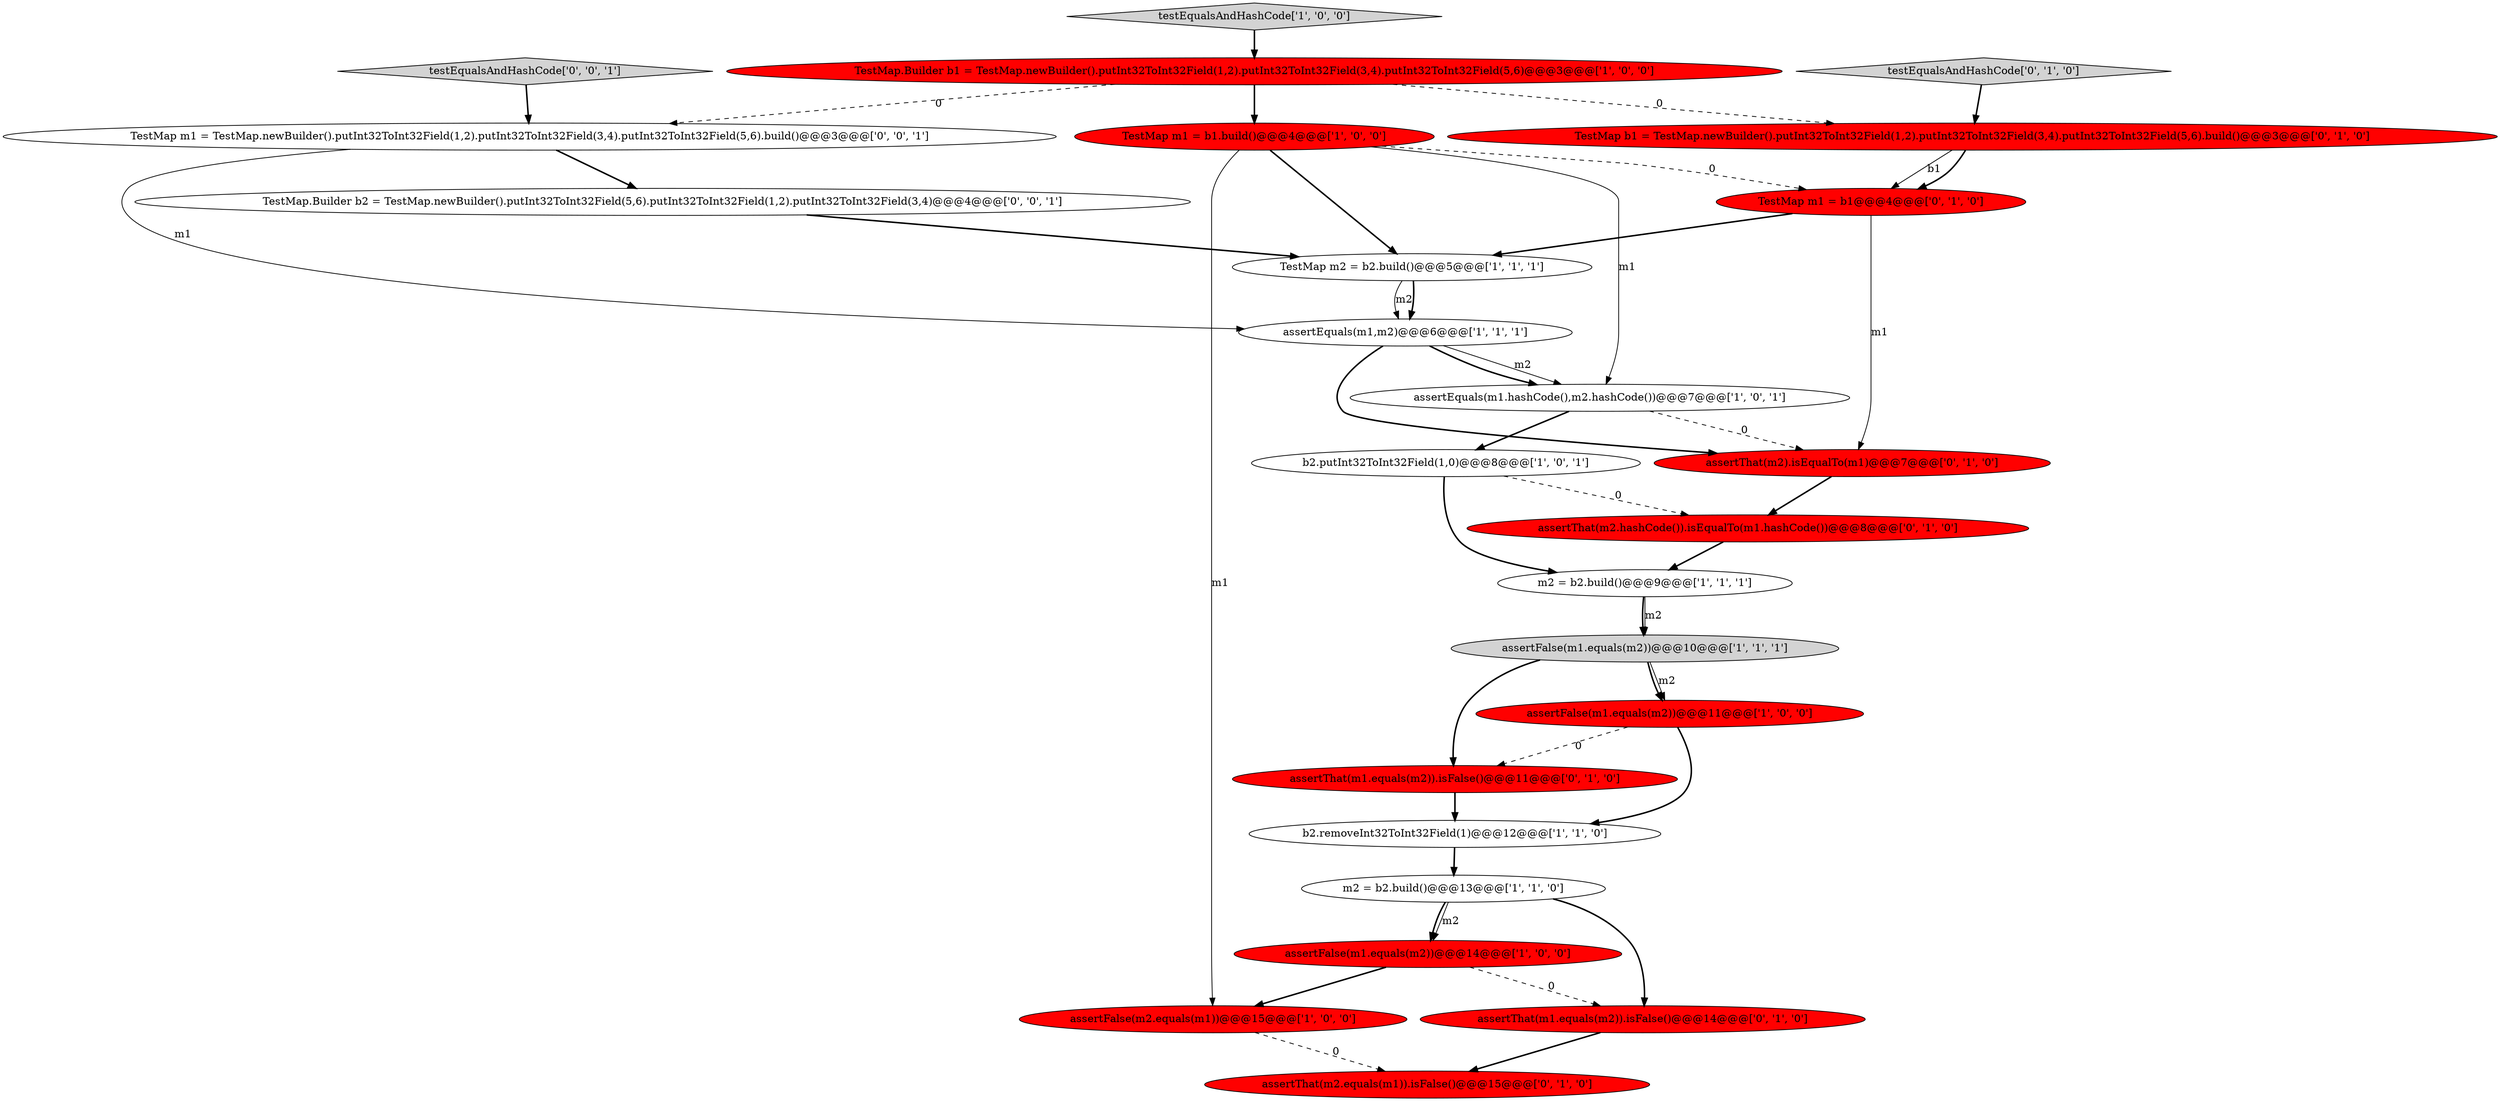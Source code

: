 digraph {
20 [style = filled, label = "assertThat(m1.equals(m2)).isFalse()@@@14@@@['0', '1', '0']", fillcolor = red, shape = ellipse image = "AAA1AAABBB2BBB"];
1 [style = filled, label = "m2 = b2.build()@@@9@@@['1', '1', '1']", fillcolor = white, shape = ellipse image = "AAA0AAABBB1BBB"];
11 [style = filled, label = "TestMap m1 = b1.build()@@@4@@@['1', '0', '0']", fillcolor = red, shape = ellipse image = "AAA1AAABBB1BBB"];
15 [style = filled, label = "assertThat(m1.equals(m2)).isFalse()@@@11@@@['0', '1', '0']", fillcolor = red, shape = ellipse image = "AAA1AAABBB2BBB"];
3 [style = filled, label = "assertFalse(m2.equals(m1))@@@15@@@['1', '0', '0']", fillcolor = red, shape = ellipse image = "AAA1AAABBB1BBB"];
18 [style = filled, label = "assertThat(m2).isEqualTo(m1)@@@7@@@['0', '1', '0']", fillcolor = red, shape = ellipse image = "AAA1AAABBB2BBB"];
22 [style = filled, label = "TestMap m1 = TestMap.newBuilder().putInt32ToInt32Field(1,2).putInt32ToInt32Field(3,4).putInt32ToInt32Field(5,6).build()@@@3@@@['0', '0', '1']", fillcolor = white, shape = ellipse image = "AAA0AAABBB3BBB"];
19 [style = filled, label = "assertThat(m2.equals(m1)).isFalse()@@@15@@@['0', '1', '0']", fillcolor = red, shape = ellipse image = "AAA1AAABBB2BBB"];
4 [style = filled, label = "assertFalse(m1.equals(m2))@@@10@@@['1', '1', '1']", fillcolor = lightgray, shape = ellipse image = "AAA0AAABBB1BBB"];
12 [style = filled, label = "assertFalse(m1.equals(m2))@@@14@@@['1', '0', '0']", fillcolor = red, shape = ellipse image = "AAA1AAABBB1BBB"];
5 [style = filled, label = "assertEquals(m1,m2)@@@6@@@['1', '1', '1']", fillcolor = white, shape = ellipse image = "AAA0AAABBB1BBB"];
21 [style = filled, label = "testEqualsAndHashCode['0', '1', '0']", fillcolor = lightgray, shape = diamond image = "AAA0AAABBB2BBB"];
7 [style = filled, label = "b2.removeInt32ToInt32Field(1)@@@12@@@['1', '1', '0']", fillcolor = white, shape = ellipse image = "AAA0AAABBB1BBB"];
24 [style = filled, label = "testEqualsAndHashCode['0', '0', '1']", fillcolor = lightgray, shape = diamond image = "AAA0AAABBB3BBB"];
23 [style = filled, label = "TestMap.Builder b2 = TestMap.newBuilder().putInt32ToInt32Field(5,6).putInt32ToInt32Field(1,2).putInt32ToInt32Field(3,4)@@@4@@@['0', '0', '1']", fillcolor = white, shape = ellipse image = "AAA0AAABBB3BBB"];
9 [style = filled, label = "m2 = b2.build()@@@13@@@['1', '1', '0']", fillcolor = white, shape = ellipse image = "AAA0AAABBB1BBB"];
14 [style = filled, label = "TestMap m1 = b1@@@4@@@['0', '1', '0']", fillcolor = red, shape = ellipse image = "AAA1AAABBB2BBB"];
0 [style = filled, label = "TestMap.Builder b1 = TestMap.newBuilder().putInt32ToInt32Field(1,2).putInt32ToInt32Field(3,4).putInt32ToInt32Field(5,6)@@@3@@@['1', '0', '0']", fillcolor = red, shape = ellipse image = "AAA1AAABBB1BBB"];
8 [style = filled, label = "TestMap m2 = b2.build()@@@5@@@['1', '1', '1']", fillcolor = white, shape = ellipse image = "AAA0AAABBB1BBB"];
16 [style = filled, label = "TestMap b1 = TestMap.newBuilder().putInt32ToInt32Field(1,2).putInt32ToInt32Field(3,4).putInt32ToInt32Field(5,6).build()@@@3@@@['0', '1', '0']", fillcolor = red, shape = ellipse image = "AAA1AAABBB2BBB"];
6 [style = filled, label = "testEqualsAndHashCode['1', '0', '0']", fillcolor = lightgray, shape = diamond image = "AAA0AAABBB1BBB"];
13 [style = filled, label = "assertEquals(m1.hashCode(),m2.hashCode())@@@7@@@['1', '0', '1']", fillcolor = white, shape = ellipse image = "AAA0AAABBB1BBB"];
2 [style = filled, label = "b2.putInt32ToInt32Field(1,0)@@@8@@@['1', '0', '1']", fillcolor = white, shape = ellipse image = "AAA0AAABBB1BBB"];
10 [style = filled, label = "assertFalse(m1.equals(m2))@@@11@@@['1', '0', '0']", fillcolor = red, shape = ellipse image = "AAA1AAABBB1BBB"];
17 [style = filled, label = "assertThat(m2.hashCode()).isEqualTo(m1.hashCode())@@@8@@@['0', '1', '0']", fillcolor = red, shape = ellipse image = "AAA1AAABBB2BBB"];
10->15 [style = dashed, label="0"];
4->10 [style = bold, label=""];
1->4 [style = bold, label=""];
11->3 [style = solid, label="m1"];
12->20 [style = dashed, label="0"];
11->13 [style = solid, label="m1"];
17->1 [style = bold, label=""];
15->7 [style = bold, label=""];
2->1 [style = bold, label=""];
5->13 [style = solid, label="m2"];
4->15 [style = bold, label=""];
0->16 [style = dashed, label="0"];
8->5 [style = solid, label="m2"];
18->17 [style = bold, label=""];
0->11 [style = bold, label=""];
9->20 [style = bold, label=""];
6->0 [style = bold, label=""];
5->18 [style = bold, label=""];
9->12 [style = solid, label="m2"];
23->8 [style = bold, label=""];
24->22 [style = bold, label=""];
2->17 [style = dashed, label="0"];
10->7 [style = bold, label=""];
22->23 [style = bold, label=""];
0->22 [style = dashed, label="0"];
16->14 [style = solid, label="b1"];
3->19 [style = dashed, label="0"];
7->9 [style = bold, label=""];
1->4 [style = solid, label="m2"];
8->5 [style = bold, label=""];
11->14 [style = dashed, label="0"];
5->13 [style = bold, label=""];
22->5 [style = solid, label="m1"];
14->18 [style = solid, label="m1"];
21->16 [style = bold, label=""];
11->8 [style = bold, label=""];
16->14 [style = bold, label=""];
14->8 [style = bold, label=""];
12->3 [style = bold, label=""];
9->12 [style = bold, label=""];
13->18 [style = dashed, label="0"];
20->19 [style = bold, label=""];
4->10 [style = solid, label="m2"];
13->2 [style = bold, label=""];
}
